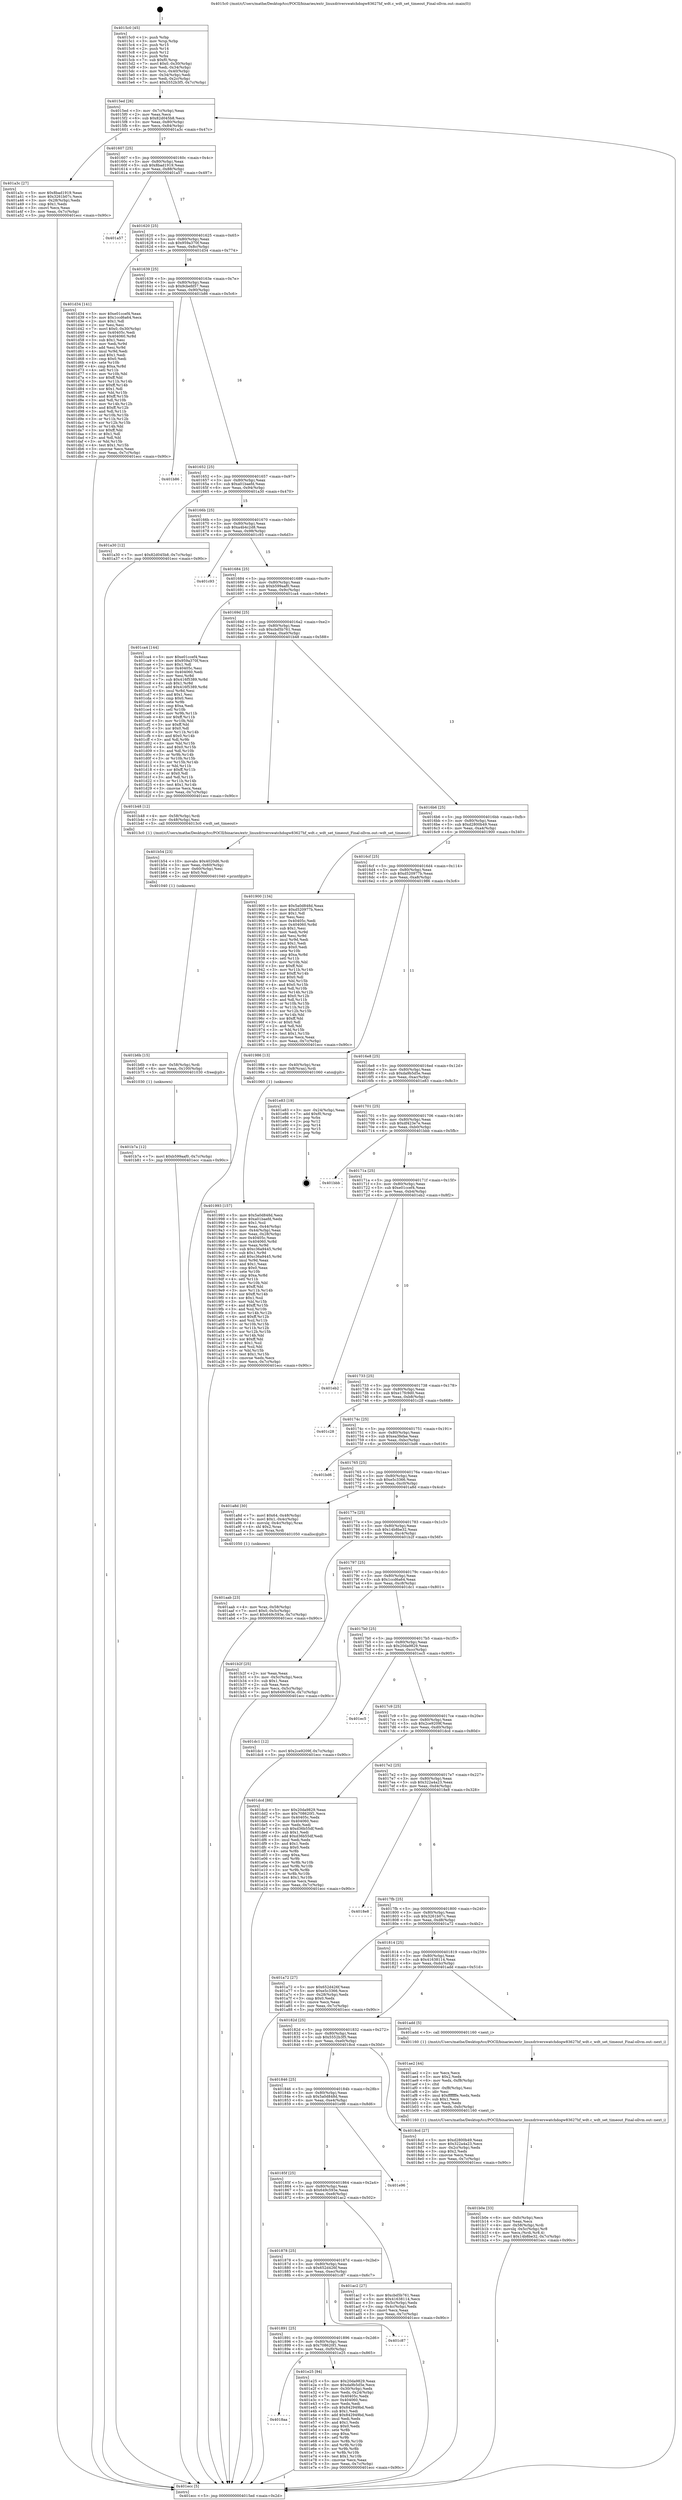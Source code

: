 digraph "0x4015c0" {
  label = "0x4015c0 (/mnt/c/Users/mathe/Desktop/tcc/POCII/binaries/extr_linuxdriverswatchdogw83627hf_wdt.c_wdt_set_timeout_Final-ollvm.out::main(0))"
  labelloc = "t"
  node[shape=record]

  Entry [label="",width=0.3,height=0.3,shape=circle,fillcolor=black,style=filled]
  "0x4015ed" [label="{
     0x4015ed [26]\l
     | [instrs]\l
     &nbsp;&nbsp;0x4015ed \<+3\>: mov -0x7c(%rbp),%eax\l
     &nbsp;&nbsp;0x4015f0 \<+2\>: mov %eax,%ecx\l
     &nbsp;&nbsp;0x4015f2 \<+6\>: sub $0x82d045b8,%ecx\l
     &nbsp;&nbsp;0x4015f8 \<+3\>: mov %eax,-0x80(%rbp)\l
     &nbsp;&nbsp;0x4015fb \<+6\>: mov %ecx,-0x84(%rbp)\l
     &nbsp;&nbsp;0x401601 \<+6\>: je 0000000000401a3c \<main+0x47c\>\l
  }"]
  "0x401a3c" [label="{
     0x401a3c [27]\l
     | [instrs]\l
     &nbsp;&nbsp;0x401a3c \<+5\>: mov $0x8bad1919,%eax\l
     &nbsp;&nbsp;0x401a41 \<+5\>: mov $0x3261b07c,%ecx\l
     &nbsp;&nbsp;0x401a46 \<+3\>: mov -0x28(%rbp),%edx\l
     &nbsp;&nbsp;0x401a49 \<+3\>: cmp $0x1,%edx\l
     &nbsp;&nbsp;0x401a4c \<+3\>: cmovl %ecx,%eax\l
     &nbsp;&nbsp;0x401a4f \<+3\>: mov %eax,-0x7c(%rbp)\l
     &nbsp;&nbsp;0x401a52 \<+5\>: jmp 0000000000401ecc \<main+0x90c\>\l
  }"]
  "0x401607" [label="{
     0x401607 [25]\l
     | [instrs]\l
     &nbsp;&nbsp;0x401607 \<+5\>: jmp 000000000040160c \<main+0x4c\>\l
     &nbsp;&nbsp;0x40160c \<+3\>: mov -0x80(%rbp),%eax\l
     &nbsp;&nbsp;0x40160f \<+5\>: sub $0x8bad1919,%eax\l
     &nbsp;&nbsp;0x401614 \<+6\>: mov %eax,-0x88(%rbp)\l
     &nbsp;&nbsp;0x40161a \<+6\>: je 0000000000401a57 \<main+0x497\>\l
  }"]
  Exit [label="",width=0.3,height=0.3,shape=circle,fillcolor=black,style=filled,peripheries=2]
  "0x401a57" [label="{
     0x401a57\l
  }", style=dashed]
  "0x401620" [label="{
     0x401620 [25]\l
     | [instrs]\l
     &nbsp;&nbsp;0x401620 \<+5\>: jmp 0000000000401625 \<main+0x65\>\l
     &nbsp;&nbsp;0x401625 \<+3\>: mov -0x80(%rbp),%eax\l
     &nbsp;&nbsp;0x401628 \<+5\>: sub $0x959a370f,%eax\l
     &nbsp;&nbsp;0x40162d \<+6\>: mov %eax,-0x8c(%rbp)\l
     &nbsp;&nbsp;0x401633 \<+6\>: je 0000000000401d34 \<main+0x774\>\l
  }"]
  "0x4018aa" [label="{
     0x4018aa\l
  }", style=dashed]
  "0x401d34" [label="{
     0x401d34 [141]\l
     | [instrs]\l
     &nbsp;&nbsp;0x401d34 \<+5\>: mov $0xe01ccef4,%eax\l
     &nbsp;&nbsp;0x401d39 \<+5\>: mov $0x1ccd6a64,%ecx\l
     &nbsp;&nbsp;0x401d3e \<+2\>: mov $0x1,%dl\l
     &nbsp;&nbsp;0x401d40 \<+2\>: xor %esi,%esi\l
     &nbsp;&nbsp;0x401d42 \<+7\>: movl $0x0,-0x30(%rbp)\l
     &nbsp;&nbsp;0x401d49 \<+7\>: mov 0x40405c,%edi\l
     &nbsp;&nbsp;0x401d50 \<+8\>: mov 0x404060,%r8d\l
     &nbsp;&nbsp;0x401d58 \<+3\>: sub $0x1,%esi\l
     &nbsp;&nbsp;0x401d5b \<+3\>: mov %edi,%r9d\l
     &nbsp;&nbsp;0x401d5e \<+3\>: add %esi,%r9d\l
     &nbsp;&nbsp;0x401d61 \<+4\>: imul %r9d,%edi\l
     &nbsp;&nbsp;0x401d65 \<+3\>: and $0x1,%edi\l
     &nbsp;&nbsp;0x401d68 \<+3\>: cmp $0x0,%edi\l
     &nbsp;&nbsp;0x401d6b \<+4\>: sete %r10b\l
     &nbsp;&nbsp;0x401d6f \<+4\>: cmp $0xa,%r8d\l
     &nbsp;&nbsp;0x401d73 \<+4\>: setl %r11b\l
     &nbsp;&nbsp;0x401d77 \<+3\>: mov %r10b,%bl\l
     &nbsp;&nbsp;0x401d7a \<+3\>: xor $0xff,%bl\l
     &nbsp;&nbsp;0x401d7d \<+3\>: mov %r11b,%r14b\l
     &nbsp;&nbsp;0x401d80 \<+4\>: xor $0xff,%r14b\l
     &nbsp;&nbsp;0x401d84 \<+3\>: xor $0x1,%dl\l
     &nbsp;&nbsp;0x401d87 \<+3\>: mov %bl,%r15b\l
     &nbsp;&nbsp;0x401d8a \<+4\>: and $0xff,%r15b\l
     &nbsp;&nbsp;0x401d8e \<+3\>: and %dl,%r10b\l
     &nbsp;&nbsp;0x401d91 \<+3\>: mov %r14b,%r12b\l
     &nbsp;&nbsp;0x401d94 \<+4\>: and $0xff,%r12b\l
     &nbsp;&nbsp;0x401d98 \<+3\>: and %dl,%r11b\l
     &nbsp;&nbsp;0x401d9b \<+3\>: or %r10b,%r15b\l
     &nbsp;&nbsp;0x401d9e \<+3\>: or %r11b,%r12b\l
     &nbsp;&nbsp;0x401da1 \<+3\>: xor %r12b,%r15b\l
     &nbsp;&nbsp;0x401da4 \<+3\>: or %r14b,%bl\l
     &nbsp;&nbsp;0x401da7 \<+3\>: xor $0xff,%bl\l
     &nbsp;&nbsp;0x401daa \<+3\>: or $0x1,%dl\l
     &nbsp;&nbsp;0x401dad \<+2\>: and %dl,%bl\l
     &nbsp;&nbsp;0x401daf \<+3\>: or %bl,%r15b\l
     &nbsp;&nbsp;0x401db2 \<+4\>: test $0x1,%r15b\l
     &nbsp;&nbsp;0x401db6 \<+3\>: cmovne %ecx,%eax\l
     &nbsp;&nbsp;0x401db9 \<+3\>: mov %eax,-0x7c(%rbp)\l
     &nbsp;&nbsp;0x401dbc \<+5\>: jmp 0000000000401ecc \<main+0x90c\>\l
  }"]
  "0x401639" [label="{
     0x401639 [25]\l
     | [instrs]\l
     &nbsp;&nbsp;0x401639 \<+5\>: jmp 000000000040163e \<main+0x7e\>\l
     &nbsp;&nbsp;0x40163e \<+3\>: mov -0x80(%rbp),%eax\l
     &nbsp;&nbsp;0x401641 \<+5\>: sub $0x9cbefd57,%eax\l
     &nbsp;&nbsp;0x401646 \<+6\>: mov %eax,-0x90(%rbp)\l
     &nbsp;&nbsp;0x40164c \<+6\>: je 0000000000401b86 \<main+0x5c6\>\l
  }"]
  "0x401e25" [label="{
     0x401e25 [94]\l
     | [instrs]\l
     &nbsp;&nbsp;0x401e25 \<+5\>: mov $0x20da9829,%eax\l
     &nbsp;&nbsp;0x401e2a \<+5\>: mov $0xda9b5d5e,%ecx\l
     &nbsp;&nbsp;0x401e2f \<+3\>: mov -0x30(%rbp),%edx\l
     &nbsp;&nbsp;0x401e32 \<+3\>: mov %edx,-0x24(%rbp)\l
     &nbsp;&nbsp;0x401e35 \<+7\>: mov 0x40405c,%edx\l
     &nbsp;&nbsp;0x401e3c \<+7\>: mov 0x404060,%esi\l
     &nbsp;&nbsp;0x401e43 \<+2\>: mov %edx,%edi\l
     &nbsp;&nbsp;0x401e45 \<+6\>: sub $0x842949bd,%edi\l
     &nbsp;&nbsp;0x401e4b \<+3\>: sub $0x1,%edi\l
     &nbsp;&nbsp;0x401e4e \<+6\>: add $0x842949bd,%edi\l
     &nbsp;&nbsp;0x401e54 \<+3\>: imul %edi,%edx\l
     &nbsp;&nbsp;0x401e57 \<+3\>: and $0x1,%edx\l
     &nbsp;&nbsp;0x401e5a \<+3\>: cmp $0x0,%edx\l
     &nbsp;&nbsp;0x401e5d \<+4\>: sete %r8b\l
     &nbsp;&nbsp;0x401e61 \<+3\>: cmp $0xa,%esi\l
     &nbsp;&nbsp;0x401e64 \<+4\>: setl %r9b\l
     &nbsp;&nbsp;0x401e68 \<+3\>: mov %r8b,%r10b\l
     &nbsp;&nbsp;0x401e6b \<+3\>: and %r9b,%r10b\l
     &nbsp;&nbsp;0x401e6e \<+3\>: xor %r9b,%r8b\l
     &nbsp;&nbsp;0x401e71 \<+3\>: or %r8b,%r10b\l
     &nbsp;&nbsp;0x401e74 \<+4\>: test $0x1,%r10b\l
     &nbsp;&nbsp;0x401e78 \<+3\>: cmovne %ecx,%eax\l
     &nbsp;&nbsp;0x401e7b \<+3\>: mov %eax,-0x7c(%rbp)\l
     &nbsp;&nbsp;0x401e7e \<+5\>: jmp 0000000000401ecc \<main+0x90c\>\l
  }"]
  "0x401b86" [label="{
     0x401b86\l
  }", style=dashed]
  "0x401652" [label="{
     0x401652 [25]\l
     | [instrs]\l
     &nbsp;&nbsp;0x401652 \<+5\>: jmp 0000000000401657 \<main+0x97\>\l
     &nbsp;&nbsp;0x401657 \<+3\>: mov -0x80(%rbp),%eax\l
     &nbsp;&nbsp;0x40165a \<+5\>: sub $0xa01baefd,%eax\l
     &nbsp;&nbsp;0x40165f \<+6\>: mov %eax,-0x94(%rbp)\l
     &nbsp;&nbsp;0x401665 \<+6\>: je 0000000000401a30 \<main+0x470\>\l
  }"]
  "0x401891" [label="{
     0x401891 [25]\l
     | [instrs]\l
     &nbsp;&nbsp;0x401891 \<+5\>: jmp 0000000000401896 \<main+0x2d6\>\l
     &nbsp;&nbsp;0x401896 \<+3\>: mov -0x80(%rbp),%eax\l
     &nbsp;&nbsp;0x401899 \<+5\>: sub $0x708620f1,%eax\l
     &nbsp;&nbsp;0x40189e \<+6\>: mov %eax,-0xf0(%rbp)\l
     &nbsp;&nbsp;0x4018a4 \<+6\>: je 0000000000401e25 \<main+0x865\>\l
  }"]
  "0x401a30" [label="{
     0x401a30 [12]\l
     | [instrs]\l
     &nbsp;&nbsp;0x401a30 \<+7\>: movl $0x82d045b8,-0x7c(%rbp)\l
     &nbsp;&nbsp;0x401a37 \<+5\>: jmp 0000000000401ecc \<main+0x90c\>\l
  }"]
  "0x40166b" [label="{
     0x40166b [25]\l
     | [instrs]\l
     &nbsp;&nbsp;0x40166b \<+5\>: jmp 0000000000401670 \<main+0xb0\>\l
     &nbsp;&nbsp;0x401670 \<+3\>: mov -0x80(%rbp),%eax\l
     &nbsp;&nbsp;0x401673 \<+5\>: sub $0xa4b4c2d8,%eax\l
     &nbsp;&nbsp;0x401678 \<+6\>: mov %eax,-0x98(%rbp)\l
     &nbsp;&nbsp;0x40167e \<+6\>: je 0000000000401c93 \<main+0x6d3\>\l
  }"]
  "0x401c87" [label="{
     0x401c87\l
  }", style=dashed]
  "0x401c93" [label="{
     0x401c93\l
  }", style=dashed]
  "0x401684" [label="{
     0x401684 [25]\l
     | [instrs]\l
     &nbsp;&nbsp;0x401684 \<+5\>: jmp 0000000000401689 \<main+0xc9\>\l
     &nbsp;&nbsp;0x401689 \<+3\>: mov -0x80(%rbp),%eax\l
     &nbsp;&nbsp;0x40168c \<+5\>: sub $0xb599aaf0,%eax\l
     &nbsp;&nbsp;0x401691 \<+6\>: mov %eax,-0x9c(%rbp)\l
     &nbsp;&nbsp;0x401697 \<+6\>: je 0000000000401ca4 \<main+0x6e4\>\l
  }"]
  "0x401b7a" [label="{
     0x401b7a [12]\l
     | [instrs]\l
     &nbsp;&nbsp;0x401b7a \<+7\>: movl $0xb599aaf0,-0x7c(%rbp)\l
     &nbsp;&nbsp;0x401b81 \<+5\>: jmp 0000000000401ecc \<main+0x90c\>\l
  }"]
  "0x401ca4" [label="{
     0x401ca4 [144]\l
     | [instrs]\l
     &nbsp;&nbsp;0x401ca4 \<+5\>: mov $0xe01ccef4,%eax\l
     &nbsp;&nbsp;0x401ca9 \<+5\>: mov $0x959a370f,%ecx\l
     &nbsp;&nbsp;0x401cae \<+2\>: mov $0x1,%dl\l
     &nbsp;&nbsp;0x401cb0 \<+7\>: mov 0x40405c,%esi\l
     &nbsp;&nbsp;0x401cb7 \<+7\>: mov 0x404060,%edi\l
     &nbsp;&nbsp;0x401cbe \<+3\>: mov %esi,%r8d\l
     &nbsp;&nbsp;0x401cc1 \<+7\>: sub $0x416f5389,%r8d\l
     &nbsp;&nbsp;0x401cc8 \<+4\>: sub $0x1,%r8d\l
     &nbsp;&nbsp;0x401ccc \<+7\>: add $0x416f5389,%r8d\l
     &nbsp;&nbsp;0x401cd3 \<+4\>: imul %r8d,%esi\l
     &nbsp;&nbsp;0x401cd7 \<+3\>: and $0x1,%esi\l
     &nbsp;&nbsp;0x401cda \<+3\>: cmp $0x0,%esi\l
     &nbsp;&nbsp;0x401cdd \<+4\>: sete %r9b\l
     &nbsp;&nbsp;0x401ce1 \<+3\>: cmp $0xa,%edi\l
     &nbsp;&nbsp;0x401ce4 \<+4\>: setl %r10b\l
     &nbsp;&nbsp;0x401ce8 \<+3\>: mov %r9b,%r11b\l
     &nbsp;&nbsp;0x401ceb \<+4\>: xor $0xff,%r11b\l
     &nbsp;&nbsp;0x401cef \<+3\>: mov %r10b,%bl\l
     &nbsp;&nbsp;0x401cf2 \<+3\>: xor $0xff,%bl\l
     &nbsp;&nbsp;0x401cf5 \<+3\>: xor $0x0,%dl\l
     &nbsp;&nbsp;0x401cf8 \<+3\>: mov %r11b,%r14b\l
     &nbsp;&nbsp;0x401cfb \<+4\>: and $0x0,%r14b\l
     &nbsp;&nbsp;0x401cff \<+3\>: and %dl,%r9b\l
     &nbsp;&nbsp;0x401d02 \<+3\>: mov %bl,%r15b\l
     &nbsp;&nbsp;0x401d05 \<+4\>: and $0x0,%r15b\l
     &nbsp;&nbsp;0x401d09 \<+3\>: and %dl,%r10b\l
     &nbsp;&nbsp;0x401d0c \<+3\>: or %r9b,%r14b\l
     &nbsp;&nbsp;0x401d0f \<+3\>: or %r10b,%r15b\l
     &nbsp;&nbsp;0x401d12 \<+3\>: xor %r15b,%r14b\l
     &nbsp;&nbsp;0x401d15 \<+3\>: or %bl,%r11b\l
     &nbsp;&nbsp;0x401d18 \<+4\>: xor $0xff,%r11b\l
     &nbsp;&nbsp;0x401d1c \<+3\>: or $0x0,%dl\l
     &nbsp;&nbsp;0x401d1f \<+3\>: and %dl,%r11b\l
     &nbsp;&nbsp;0x401d22 \<+3\>: or %r11b,%r14b\l
     &nbsp;&nbsp;0x401d25 \<+4\>: test $0x1,%r14b\l
     &nbsp;&nbsp;0x401d29 \<+3\>: cmovne %ecx,%eax\l
     &nbsp;&nbsp;0x401d2c \<+3\>: mov %eax,-0x7c(%rbp)\l
     &nbsp;&nbsp;0x401d2f \<+5\>: jmp 0000000000401ecc \<main+0x90c\>\l
  }"]
  "0x40169d" [label="{
     0x40169d [25]\l
     | [instrs]\l
     &nbsp;&nbsp;0x40169d \<+5\>: jmp 00000000004016a2 \<main+0xe2\>\l
     &nbsp;&nbsp;0x4016a2 \<+3\>: mov -0x80(%rbp),%eax\l
     &nbsp;&nbsp;0x4016a5 \<+5\>: sub $0xcbd5b761,%eax\l
     &nbsp;&nbsp;0x4016aa \<+6\>: mov %eax,-0xa0(%rbp)\l
     &nbsp;&nbsp;0x4016b0 \<+6\>: je 0000000000401b48 \<main+0x588\>\l
  }"]
  "0x401b6b" [label="{
     0x401b6b [15]\l
     | [instrs]\l
     &nbsp;&nbsp;0x401b6b \<+4\>: mov -0x58(%rbp),%rdi\l
     &nbsp;&nbsp;0x401b6f \<+6\>: mov %eax,-0x100(%rbp)\l
     &nbsp;&nbsp;0x401b75 \<+5\>: call 0000000000401030 \<free@plt\>\l
     | [calls]\l
     &nbsp;&nbsp;0x401030 \{1\} (unknown)\l
  }"]
  "0x401b48" [label="{
     0x401b48 [12]\l
     | [instrs]\l
     &nbsp;&nbsp;0x401b48 \<+4\>: mov -0x58(%rbp),%rdi\l
     &nbsp;&nbsp;0x401b4c \<+3\>: mov -0x48(%rbp),%esi\l
     &nbsp;&nbsp;0x401b4f \<+5\>: call 00000000004013c0 \<wdt_set_timeout\>\l
     | [calls]\l
     &nbsp;&nbsp;0x4013c0 \{1\} (/mnt/c/Users/mathe/Desktop/tcc/POCII/binaries/extr_linuxdriverswatchdogw83627hf_wdt.c_wdt_set_timeout_Final-ollvm.out::wdt_set_timeout)\l
  }"]
  "0x4016b6" [label="{
     0x4016b6 [25]\l
     | [instrs]\l
     &nbsp;&nbsp;0x4016b6 \<+5\>: jmp 00000000004016bb \<main+0xfb\>\l
     &nbsp;&nbsp;0x4016bb \<+3\>: mov -0x80(%rbp),%eax\l
     &nbsp;&nbsp;0x4016be \<+5\>: sub $0xd2800b49,%eax\l
     &nbsp;&nbsp;0x4016c3 \<+6\>: mov %eax,-0xa4(%rbp)\l
     &nbsp;&nbsp;0x4016c9 \<+6\>: je 0000000000401900 \<main+0x340\>\l
  }"]
  "0x401b54" [label="{
     0x401b54 [23]\l
     | [instrs]\l
     &nbsp;&nbsp;0x401b54 \<+10\>: movabs $0x4020d6,%rdi\l
     &nbsp;&nbsp;0x401b5e \<+3\>: mov %eax,-0x60(%rbp)\l
     &nbsp;&nbsp;0x401b61 \<+3\>: mov -0x60(%rbp),%esi\l
     &nbsp;&nbsp;0x401b64 \<+2\>: mov $0x0,%al\l
     &nbsp;&nbsp;0x401b66 \<+5\>: call 0000000000401040 \<printf@plt\>\l
     | [calls]\l
     &nbsp;&nbsp;0x401040 \{1\} (unknown)\l
  }"]
  "0x401900" [label="{
     0x401900 [134]\l
     | [instrs]\l
     &nbsp;&nbsp;0x401900 \<+5\>: mov $0x5a0d848d,%eax\l
     &nbsp;&nbsp;0x401905 \<+5\>: mov $0xd520977b,%ecx\l
     &nbsp;&nbsp;0x40190a \<+2\>: mov $0x1,%dl\l
     &nbsp;&nbsp;0x40190c \<+2\>: xor %esi,%esi\l
     &nbsp;&nbsp;0x40190e \<+7\>: mov 0x40405c,%edi\l
     &nbsp;&nbsp;0x401915 \<+8\>: mov 0x404060,%r8d\l
     &nbsp;&nbsp;0x40191d \<+3\>: sub $0x1,%esi\l
     &nbsp;&nbsp;0x401920 \<+3\>: mov %edi,%r9d\l
     &nbsp;&nbsp;0x401923 \<+3\>: add %esi,%r9d\l
     &nbsp;&nbsp;0x401926 \<+4\>: imul %r9d,%edi\l
     &nbsp;&nbsp;0x40192a \<+3\>: and $0x1,%edi\l
     &nbsp;&nbsp;0x40192d \<+3\>: cmp $0x0,%edi\l
     &nbsp;&nbsp;0x401930 \<+4\>: sete %r10b\l
     &nbsp;&nbsp;0x401934 \<+4\>: cmp $0xa,%r8d\l
     &nbsp;&nbsp;0x401938 \<+4\>: setl %r11b\l
     &nbsp;&nbsp;0x40193c \<+3\>: mov %r10b,%bl\l
     &nbsp;&nbsp;0x40193f \<+3\>: xor $0xff,%bl\l
     &nbsp;&nbsp;0x401942 \<+3\>: mov %r11b,%r14b\l
     &nbsp;&nbsp;0x401945 \<+4\>: xor $0xff,%r14b\l
     &nbsp;&nbsp;0x401949 \<+3\>: xor $0x0,%dl\l
     &nbsp;&nbsp;0x40194c \<+3\>: mov %bl,%r15b\l
     &nbsp;&nbsp;0x40194f \<+4\>: and $0x0,%r15b\l
     &nbsp;&nbsp;0x401953 \<+3\>: and %dl,%r10b\l
     &nbsp;&nbsp;0x401956 \<+3\>: mov %r14b,%r12b\l
     &nbsp;&nbsp;0x401959 \<+4\>: and $0x0,%r12b\l
     &nbsp;&nbsp;0x40195d \<+3\>: and %dl,%r11b\l
     &nbsp;&nbsp;0x401960 \<+3\>: or %r10b,%r15b\l
     &nbsp;&nbsp;0x401963 \<+3\>: or %r11b,%r12b\l
     &nbsp;&nbsp;0x401966 \<+3\>: xor %r12b,%r15b\l
     &nbsp;&nbsp;0x401969 \<+3\>: or %r14b,%bl\l
     &nbsp;&nbsp;0x40196c \<+3\>: xor $0xff,%bl\l
     &nbsp;&nbsp;0x40196f \<+3\>: or $0x0,%dl\l
     &nbsp;&nbsp;0x401972 \<+2\>: and %dl,%bl\l
     &nbsp;&nbsp;0x401974 \<+3\>: or %bl,%r15b\l
     &nbsp;&nbsp;0x401977 \<+4\>: test $0x1,%r15b\l
     &nbsp;&nbsp;0x40197b \<+3\>: cmovne %ecx,%eax\l
     &nbsp;&nbsp;0x40197e \<+3\>: mov %eax,-0x7c(%rbp)\l
     &nbsp;&nbsp;0x401981 \<+5\>: jmp 0000000000401ecc \<main+0x90c\>\l
  }"]
  "0x4016cf" [label="{
     0x4016cf [25]\l
     | [instrs]\l
     &nbsp;&nbsp;0x4016cf \<+5\>: jmp 00000000004016d4 \<main+0x114\>\l
     &nbsp;&nbsp;0x4016d4 \<+3\>: mov -0x80(%rbp),%eax\l
     &nbsp;&nbsp;0x4016d7 \<+5\>: sub $0xd520977b,%eax\l
     &nbsp;&nbsp;0x4016dc \<+6\>: mov %eax,-0xa8(%rbp)\l
     &nbsp;&nbsp;0x4016e2 \<+6\>: je 0000000000401986 \<main+0x3c6\>\l
  }"]
  "0x401b0e" [label="{
     0x401b0e [33]\l
     | [instrs]\l
     &nbsp;&nbsp;0x401b0e \<+6\>: mov -0xfc(%rbp),%ecx\l
     &nbsp;&nbsp;0x401b14 \<+3\>: imul %eax,%ecx\l
     &nbsp;&nbsp;0x401b17 \<+4\>: mov -0x58(%rbp),%rdi\l
     &nbsp;&nbsp;0x401b1b \<+4\>: movslq -0x5c(%rbp),%r8\l
     &nbsp;&nbsp;0x401b1f \<+4\>: mov %ecx,(%rdi,%r8,4)\l
     &nbsp;&nbsp;0x401b23 \<+7\>: movl $0x14b8be32,-0x7c(%rbp)\l
     &nbsp;&nbsp;0x401b2a \<+5\>: jmp 0000000000401ecc \<main+0x90c\>\l
  }"]
  "0x401986" [label="{
     0x401986 [13]\l
     | [instrs]\l
     &nbsp;&nbsp;0x401986 \<+4\>: mov -0x40(%rbp),%rax\l
     &nbsp;&nbsp;0x40198a \<+4\>: mov 0x8(%rax),%rdi\l
     &nbsp;&nbsp;0x40198e \<+5\>: call 0000000000401060 \<atoi@plt\>\l
     | [calls]\l
     &nbsp;&nbsp;0x401060 \{1\} (unknown)\l
  }"]
  "0x4016e8" [label="{
     0x4016e8 [25]\l
     | [instrs]\l
     &nbsp;&nbsp;0x4016e8 \<+5\>: jmp 00000000004016ed \<main+0x12d\>\l
     &nbsp;&nbsp;0x4016ed \<+3\>: mov -0x80(%rbp),%eax\l
     &nbsp;&nbsp;0x4016f0 \<+5\>: sub $0xda9b5d5e,%eax\l
     &nbsp;&nbsp;0x4016f5 \<+6\>: mov %eax,-0xac(%rbp)\l
     &nbsp;&nbsp;0x4016fb \<+6\>: je 0000000000401e83 \<main+0x8c3\>\l
  }"]
  "0x401ae2" [label="{
     0x401ae2 [44]\l
     | [instrs]\l
     &nbsp;&nbsp;0x401ae2 \<+2\>: xor %ecx,%ecx\l
     &nbsp;&nbsp;0x401ae4 \<+5\>: mov $0x2,%edx\l
     &nbsp;&nbsp;0x401ae9 \<+6\>: mov %edx,-0xf8(%rbp)\l
     &nbsp;&nbsp;0x401aef \<+1\>: cltd\l
     &nbsp;&nbsp;0x401af0 \<+6\>: mov -0xf8(%rbp),%esi\l
     &nbsp;&nbsp;0x401af6 \<+2\>: idiv %esi\l
     &nbsp;&nbsp;0x401af8 \<+6\>: imul $0xfffffffe,%edx,%edx\l
     &nbsp;&nbsp;0x401afe \<+3\>: sub $0x1,%ecx\l
     &nbsp;&nbsp;0x401b01 \<+2\>: sub %ecx,%edx\l
     &nbsp;&nbsp;0x401b03 \<+6\>: mov %edx,-0xfc(%rbp)\l
     &nbsp;&nbsp;0x401b09 \<+5\>: call 0000000000401160 \<next_i\>\l
     | [calls]\l
     &nbsp;&nbsp;0x401160 \{1\} (/mnt/c/Users/mathe/Desktop/tcc/POCII/binaries/extr_linuxdriverswatchdogw83627hf_wdt.c_wdt_set_timeout_Final-ollvm.out::next_i)\l
  }"]
  "0x401e83" [label="{
     0x401e83 [19]\l
     | [instrs]\l
     &nbsp;&nbsp;0x401e83 \<+3\>: mov -0x24(%rbp),%eax\l
     &nbsp;&nbsp;0x401e86 \<+7\>: add $0xf0,%rsp\l
     &nbsp;&nbsp;0x401e8d \<+1\>: pop %rbx\l
     &nbsp;&nbsp;0x401e8e \<+2\>: pop %r12\l
     &nbsp;&nbsp;0x401e90 \<+2\>: pop %r14\l
     &nbsp;&nbsp;0x401e92 \<+2\>: pop %r15\l
     &nbsp;&nbsp;0x401e94 \<+1\>: pop %rbp\l
     &nbsp;&nbsp;0x401e95 \<+1\>: ret\l
  }"]
  "0x401701" [label="{
     0x401701 [25]\l
     | [instrs]\l
     &nbsp;&nbsp;0x401701 \<+5\>: jmp 0000000000401706 \<main+0x146\>\l
     &nbsp;&nbsp;0x401706 \<+3\>: mov -0x80(%rbp),%eax\l
     &nbsp;&nbsp;0x401709 \<+5\>: sub $0xdf423e7e,%eax\l
     &nbsp;&nbsp;0x40170e \<+6\>: mov %eax,-0xb0(%rbp)\l
     &nbsp;&nbsp;0x401714 \<+6\>: je 0000000000401bbb \<main+0x5fb\>\l
  }"]
  "0x401878" [label="{
     0x401878 [25]\l
     | [instrs]\l
     &nbsp;&nbsp;0x401878 \<+5\>: jmp 000000000040187d \<main+0x2bd\>\l
     &nbsp;&nbsp;0x40187d \<+3\>: mov -0x80(%rbp),%eax\l
     &nbsp;&nbsp;0x401880 \<+5\>: sub $0x652d426f,%eax\l
     &nbsp;&nbsp;0x401885 \<+6\>: mov %eax,-0xec(%rbp)\l
     &nbsp;&nbsp;0x40188b \<+6\>: je 0000000000401c87 \<main+0x6c7\>\l
  }"]
  "0x401bbb" [label="{
     0x401bbb\l
  }", style=dashed]
  "0x40171a" [label="{
     0x40171a [25]\l
     | [instrs]\l
     &nbsp;&nbsp;0x40171a \<+5\>: jmp 000000000040171f \<main+0x15f\>\l
     &nbsp;&nbsp;0x40171f \<+3\>: mov -0x80(%rbp),%eax\l
     &nbsp;&nbsp;0x401722 \<+5\>: sub $0xe01ccef4,%eax\l
     &nbsp;&nbsp;0x401727 \<+6\>: mov %eax,-0xb4(%rbp)\l
     &nbsp;&nbsp;0x40172d \<+6\>: je 0000000000401eb2 \<main+0x8f2\>\l
  }"]
  "0x401ac2" [label="{
     0x401ac2 [27]\l
     | [instrs]\l
     &nbsp;&nbsp;0x401ac2 \<+5\>: mov $0xcbd5b761,%eax\l
     &nbsp;&nbsp;0x401ac7 \<+5\>: mov $0x41638114,%ecx\l
     &nbsp;&nbsp;0x401acc \<+3\>: mov -0x5c(%rbp),%edx\l
     &nbsp;&nbsp;0x401acf \<+3\>: cmp -0x4c(%rbp),%edx\l
     &nbsp;&nbsp;0x401ad2 \<+3\>: cmovl %ecx,%eax\l
     &nbsp;&nbsp;0x401ad5 \<+3\>: mov %eax,-0x7c(%rbp)\l
     &nbsp;&nbsp;0x401ad8 \<+5\>: jmp 0000000000401ecc \<main+0x90c\>\l
  }"]
  "0x401eb2" [label="{
     0x401eb2\l
  }", style=dashed]
  "0x401733" [label="{
     0x401733 [25]\l
     | [instrs]\l
     &nbsp;&nbsp;0x401733 \<+5\>: jmp 0000000000401738 \<main+0x178\>\l
     &nbsp;&nbsp;0x401738 \<+3\>: mov -0x80(%rbp),%eax\l
     &nbsp;&nbsp;0x40173b \<+5\>: sub $0xe17fc9d0,%eax\l
     &nbsp;&nbsp;0x401740 \<+6\>: mov %eax,-0xb8(%rbp)\l
     &nbsp;&nbsp;0x401746 \<+6\>: je 0000000000401c28 \<main+0x668\>\l
  }"]
  "0x40185f" [label="{
     0x40185f [25]\l
     | [instrs]\l
     &nbsp;&nbsp;0x40185f \<+5\>: jmp 0000000000401864 \<main+0x2a4\>\l
     &nbsp;&nbsp;0x401864 \<+3\>: mov -0x80(%rbp),%eax\l
     &nbsp;&nbsp;0x401867 \<+5\>: sub $0x649c593e,%eax\l
     &nbsp;&nbsp;0x40186c \<+6\>: mov %eax,-0xe8(%rbp)\l
     &nbsp;&nbsp;0x401872 \<+6\>: je 0000000000401ac2 \<main+0x502\>\l
  }"]
  "0x401c28" [label="{
     0x401c28\l
  }", style=dashed]
  "0x40174c" [label="{
     0x40174c [25]\l
     | [instrs]\l
     &nbsp;&nbsp;0x40174c \<+5\>: jmp 0000000000401751 \<main+0x191\>\l
     &nbsp;&nbsp;0x401751 \<+3\>: mov -0x80(%rbp),%eax\l
     &nbsp;&nbsp;0x401754 \<+5\>: sub $0xea3fefae,%eax\l
     &nbsp;&nbsp;0x401759 \<+6\>: mov %eax,-0xbc(%rbp)\l
     &nbsp;&nbsp;0x40175f \<+6\>: je 0000000000401bd6 \<main+0x616\>\l
  }"]
  "0x401e96" [label="{
     0x401e96\l
  }", style=dashed]
  "0x401bd6" [label="{
     0x401bd6\l
  }", style=dashed]
  "0x401765" [label="{
     0x401765 [25]\l
     | [instrs]\l
     &nbsp;&nbsp;0x401765 \<+5\>: jmp 000000000040176a \<main+0x1aa\>\l
     &nbsp;&nbsp;0x40176a \<+3\>: mov -0x80(%rbp),%eax\l
     &nbsp;&nbsp;0x40176d \<+5\>: sub $0xe5c3366,%eax\l
     &nbsp;&nbsp;0x401772 \<+6\>: mov %eax,-0xc0(%rbp)\l
     &nbsp;&nbsp;0x401778 \<+6\>: je 0000000000401a8d \<main+0x4cd\>\l
  }"]
  "0x401aab" [label="{
     0x401aab [23]\l
     | [instrs]\l
     &nbsp;&nbsp;0x401aab \<+4\>: mov %rax,-0x58(%rbp)\l
     &nbsp;&nbsp;0x401aaf \<+7\>: movl $0x0,-0x5c(%rbp)\l
     &nbsp;&nbsp;0x401ab6 \<+7\>: movl $0x649c593e,-0x7c(%rbp)\l
     &nbsp;&nbsp;0x401abd \<+5\>: jmp 0000000000401ecc \<main+0x90c\>\l
  }"]
  "0x401a8d" [label="{
     0x401a8d [30]\l
     | [instrs]\l
     &nbsp;&nbsp;0x401a8d \<+7\>: movl $0x64,-0x48(%rbp)\l
     &nbsp;&nbsp;0x401a94 \<+7\>: movl $0x1,-0x4c(%rbp)\l
     &nbsp;&nbsp;0x401a9b \<+4\>: movslq -0x4c(%rbp),%rax\l
     &nbsp;&nbsp;0x401a9f \<+4\>: shl $0x2,%rax\l
     &nbsp;&nbsp;0x401aa3 \<+3\>: mov %rax,%rdi\l
     &nbsp;&nbsp;0x401aa6 \<+5\>: call 0000000000401050 \<malloc@plt\>\l
     | [calls]\l
     &nbsp;&nbsp;0x401050 \{1\} (unknown)\l
  }"]
  "0x40177e" [label="{
     0x40177e [25]\l
     | [instrs]\l
     &nbsp;&nbsp;0x40177e \<+5\>: jmp 0000000000401783 \<main+0x1c3\>\l
     &nbsp;&nbsp;0x401783 \<+3\>: mov -0x80(%rbp),%eax\l
     &nbsp;&nbsp;0x401786 \<+5\>: sub $0x14b8be32,%eax\l
     &nbsp;&nbsp;0x40178b \<+6\>: mov %eax,-0xc4(%rbp)\l
     &nbsp;&nbsp;0x401791 \<+6\>: je 0000000000401b2f \<main+0x56f\>\l
  }"]
  "0x401993" [label="{
     0x401993 [157]\l
     | [instrs]\l
     &nbsp;&nbsp;0x401993 \<+5\>: mov $0x5a0d848d,%ecx\l
     &nbsp;&nbsp;0x401998 \<+5\>: mov $0xa01baefd,%edx\l
     &nbsp;&nbsp;0x40199d \<+3\>: mov $0x1,%sil\l
     &nbsp;&nbsp;0x4019a0 \<+3\>: mov %eax,-0x44(%rbp)\l
     &nbsp;&nbsp;0x4019a3 \<+3\>: mov -0x44(%rbp),%eax\l
     &nbsp;&nbsp;0x4019a6 \<+3\>: mov %eax,-0x28(%rbp)\l
     &nbsp;&nbsp;0x4019a9 \<+7\>: mov 0x40405c,%eax\l
     &nbsp;&nbsp;0x4019b0 \<+8\>: mov 0x404060,%r8d\l
     &nbsp;&nbsp;0x4019b8 \<+3\>: mov %eax,%r9d\l
     &nbsp;&nbsp;0x4019bb \<+7\>: sub $0xc36a9445,%r9d\l
     &nbsp;&nbsp;0x4019c2 \<+4\>: sub $0x1,%r9d\l
     &nbsp;&nbsp;0x4019c6 \<+7\>: add $0xc36a9445,%r9d\l
     &nbsp;&nbsp;0x4019cd \<+4\>: imul %r9d,%eax\l
     &nbsp;&nbsp;0x4019d1 \<+3\>: and $0x1,%eax\l
     &nbsp;&nbsp;0x4019d4 \<+3\>: cmp $0x0,%eax\l
     &nbsp;&nbsp;0x4019d7 \<+4\>: sete %r10b\l
     &nbsp;&nbsp;0x4019db \<+4\>: cmp $0xa,%r8d\l
     &nbsp;&nbsp;0x4019df \<+4\>: setl %r11b\l
     &nbsp;&nbsp;0x4019e3 \<+3\>: mov %r10b,%bl\l
     &nbsp;&nbsp;0x4019e6 \<+3\>: xor $0xff,%bl\l
     &nbsp;&nbsp;0x4019e9 \<+3\>: mov %r11b,%r14b\l
     &nbsp;&nbsp;0x4019ec \<+4\>: xor $0xff,%r14b\l
     &nbsp;&nbsp;0x4019f0 \<+4\>: xor $0x1,%sil\l
     &nbsp;&nbsp;0x4019f4 \<+3\>: mov %bl,%r15b\l
     &nbsp;&nbsp;0x4019f7 \<+4\>: and $0xff,%r15b\l
     &nbsp;&nbsp;0x4019fb \<+3\>: and %sil,%r10b\l
     &nbsp;&nbsp;0x4019fe \<+3\>: mov %r14b,%r12b\l
     &nbsp;&nbsp;0x401a01 \<+4\>: and $0xff,%r12b\l
     &nbsp;&nbsp;0x401a05 \<+3\>: and %sil,%r11b\l
     &nbsp;&nbsp;0x401a08 \<+3\>: or %r10b,%r15b\l
     &nbsp;&nbsp;0x401a0b \<+3\>: or %r11b,%r12b\l
     &nbsp;&nbsp;0x401a0e \<+3\>: xor %r12b,%r15b\l
     &nbsp;&nbsp;0x401a11 \<+3\>: or %r14b,%bl\l
     &nbsp;&nbsp;0x401a14 \<+3\>: xor $0xff,%bl\l
     &nbsp;&nbsp;0x401a17 \<+4\>: or $0x1,%sil\l
     &nbsp;&nbsp;0x401a1b \<+3\>: and %sil,%bl\l
     &nbsp;&nbsp;0x401a1e \<+3\>: or %bl,%r15b\l
     &nbsp;&nbsp;0x401a21 \<+4\>: test $0x1,%r15b\l
     &nbsp;&nbsp;0x401a25 \<+3\>: cmovne %edx,%ecx\l
     &nbsp;&nbsp;0x401a28 \<+3\>: mov %ecx,-0x7c(%rbp)\l
     &nbsp;&nbsp;0x401a2b \<+5\>: jmp 0000000000401ecc \<main+0x90c\>\l
  }"]
  "0x401b2f" [label="{
     0x401b2f [25]\l
     | [instrs]\l
     &nbsp;&nbsp;0x401b2f \<+2\>: xor %eax,%eax\l
     &nbsp;&nbsp;0x401b31 \<+3\>: mov -0x5c(%rbp),%ecx\l
     &nbsp;&nbsp;0x401b34 \<+3\>: sub $0x1,%eax\l
     &nbsp;&nbsp;0x401b37 \<+2\>: sub %eax,%ecx\l
     &nbsp;&nbsp;0x401b39 \<+3\>: mov %ecx,-0x5c(%rbp)\l
     &nbsp;&nbsp;0x401b3c \<+7\>: movl $0x649c593e,-0x7c(%rbp)\l
     &nbsp;&nbsp;0x401b43 \<+5\>: jmp 0000000000401ecc \<main+0x90c\>\l
  }"]
  "0x401797" [label="{
     0x401797 [25]\l
     | [instrs]\l
     &nbsp;&nbsp;0x401797 \<+5\>: jmp 000000000040179c \<main+0x1dc\>\l
     &nbsp;&nbsp;0x40179c \<+3\>: mov -0x80(%rbp),%eax\l
     &nbsp;&nbsp;0x40179f \<+5\>: sub $0x1ccd6a64,%eax\l
     &nbsp;&nbsp;0x4017a4 \<+6\>: mov %eax,-0xc8(%rbp)\l
     &nbsp;&nbsp;0x4017aa \<+6\>: je 0000000000401dc1 \<main+0x801\>\l
  }"]
  "0x4015c0" [label="{
     0x4015c0 [45]\l
     | [instrs]\l
     &nbsp;&nbsp;0x4015c0 \<+1\>: push %rbp\l
     &nbsp;&nbsp;0x4015c1 \<+3\>: mov %rsp,%rbp\l
     &nbsp;&nbsp;0x4015c4 \<+2\>: push %r15\l
     &nbsp;&nbsp;0x4015c6 \<+2\>: push %r14\l
     &nbsp;&nbsp;0x4015c8 \<+2\>: push %r12\l
     &nbsp;&nbsp;0x4015ca \<+1\>: push %rbx\l
     &nbsp;&nbsp;0x4015cb \<+7\>: sub $0xf0,%rsp\l
     &nbsp;&nbsp;0x4015d2 \<+7\>: movl $0x0,-0x30(%rbp)\l
     &nbsp;&nbsp;0x4015d9 \<+3\>: mov %edi,-0x34(%rbp)\l
     &nbsp;&nbsp;0x4015dc \<+4\>: mov %rsi,-0x40(%rbp)\l
     &nbsp;&nbsp;0x4015e0 \<+3\>: mov -0x34(%rbp),%edi\l
     &nbsp;&nbsp;0x4015e3 \<+3\>: mov %edi,-0x2c(%rbp)\l
     &nbsp;&nbsp;0x4015e6 \<+7\>: movl $0x5552b3f5,-0x7c(%rbp)\l
  }"]
  "0x401dc1" [label="{
     0x401dc1 [12]\l
     | [instrs]\l
     &nbsp;&nbsp;0x401dc1 \<+7\>: movl $0x2ce9209f,-0x7c(%rbp)\l
     &nbsp;&nbsp;0x401dc8 \<+5\>: jmp 0000000000401ecc \<main+0x90c\>\l
  }"]
  "0x4017b0" [label="{
     0x4017b0 [25]\l
     | [instrs]\l
     &nbsp;&nbsp;0x4017b0 \<+5\>: jmp 00000000004017b5 \<main+0x1f5\>\l
     &nbsp;&nbsp;0x4017b5 \<+3\>: mov -0x80(%rbp),%eax\l
     &nbsp;&nbsp;0x4017b8 \<+5\>: sub $0x20da9829,%eax\l
     &nbsp;&nbsp;0x4017bd \<+6\>: mov %eax,-0xcc(%rbp)\l
     &nbsp;&nbsp;0x4017c3 \<+6\>: je 0000000000401ec5 \<main+0x905\>\l
  }"]
  "0x401ecc" [label="{
     0x401ecc [5]\l
     | [instrs]\l
     &nbsp;&nbsp;0x401ecc \<+5\>: jmp 00000000004015ed \<main+0x2d\>\l
  }"]
  "0x401ec5" [label="{
     0x401ec5\l
  }", style=dashed]
  "0x4017c9" [label="{
     0x4017c9 [25]\l
     | [instrs]\l
     &nbsp;&nbsp;0x4017c9 \<+5\>: jmp 00000000004017ce \<main+0x20e\>\l
     &nbsp;&nbsp;0x4017ce \<+3\>: mov -0x80(%rbp),%eax\l
     &nbsp;&nbsp;0x4017d1 \<+5\>: sub $0x2ce9209f,%eax\l
     &nbsp;&nbsp;0x4017d6 \<+6\>: mov %eax,-0xd0(%rbp)\l
     &nbsp;&nbsp;0x4017dc \<+6\>: je 0000000000401dcd \<main+0x80d\>\l
  }"]
  "0x401846" [label="{
     0x401846 [25]\l
     | [instrs]\l
     &nbsp;&nbsp;0x401846 \<+5\>: jmp 000000000040184b \<main+0x28b\>\l
     &nbsp;&nbsp;0x40184b \<+3\>: mov -0x80(%rbp),%eax\l
     &nbsp;&nbsp;0x40184e \<+5\>: sub $0x5a0d848d,%eax\l
     &nbsp;&nbsp;0x401853 \<+6\>: mov %eax,-0xe4(%rbp)\l
     &nbsp;&nbsp;0x401859 \<+6\>: je 0000000000401e96 \<main+0x8d6\>\l
  }"]
  "0x401dcd" [label="{
     0x401dcd [88]\l
     | [instrs]\l
     &nbsp;&nbsp;0x401dcd \<+5\>: mov $0x20da9829,%eax\l
     &nbsp;&nbsp;0x401dd2 \<+5\>: mov $0x708620f1,%ecx\l
     &nbsp;&nbsp;0x401dd7 \<+7\>: mov 0x40405c,%edx\l
     &nbsp;&nbsp;0x401dde \<+7\>: mov 0x404060,%esi\l
     &nbsp;&nbsp;0x401de5 \<+2\>: mov %edx,%edi\l
     &nbsp;&nbsp;0x401de7 \<+6\>: sub $0xd36b55df,%edi\l
     &nbsp;&nbsp;0x401ded \<+3\>: sub $0x1,%edi\l
     &nbsp;&nbsp;0x401df0 \<+6\>: add $0xd36b55df,%edi\l
     &nbsp;&nbsp;0x401df6 \<+3\>: imul %edi,%edx\l
     &nbsp;&nbsp;0x401df9 \<+3\>: and $0x1,%edx\l
     &nbsp;&nbsp;0x401dfc \<+3\>: cmp $0x0,%edx\l
     &nbsp;&nbsp;0x401dff \<+4\>: sete %r8b\l
     &nbsp;&nbsp;0x401e03 \<+3\>: cmp $0xa,%esi\l
     &nbsp;&nbsp;0x401e06 \<+4\>: setl %r9b\l
     &nbsp;&nbsp;0x401e0a \<+3\>: mov %r8b,%r10b\l
     &nbsp;&nbsp;0x401e0d \<+3\>: and %r9b,%r10b\l
     &nbsp;&nbsp;0x401e10 \<+3\>: xor %r9b,%r8b\l
     &nbsp;&nbsp;0x401e13 \<+3\>: or %r8b,%r10b\l
     &nbsp;&nbsp;0x401e16 \<+4\>: test $0x1,%r10b\l
     &nbsp;&nbsp;0x401e1a \<+3\>: cmovne %ecx,%eax\l
     &nbsp;&nbsp;0x401e1d \<+3\>: mov %eax,-0x7c(%rbp)\l
     &nbsp;&nbsp;0x401e20 \<+5\>: jmp 0000000000401ecc \<main+0x90c\>\l
  }"]
  "0x4017e2" [label="{
     0x4017e2 [25]\l
     | [instrs]\l
     &nbsp;&nbsp;0x4017e2 \<+5\>: jmp 00000000004017e7 \<main+0x227\>\l
     &nbsp;&nbsp;0x4017e7 \<+3\>: mov -0x80(%rbp),%eax\l
     &nbsp;&nbsp;0x4017ea \<+5\>: sub $0x322a4a23,%eax\l
     &nbsp;&nbsp;0x4017ef \<+6\>: mov %eax,-0xd4(%rbp)\l
     &nbsp;&nbsp;0x4017f5 \<+6\>: je 00000000004018e8 \<main+0x328\>\l
  }"]
  "0x4018cd" [label="{
     0x4018cd [27]\l
     | [instrs]\l
     &nbsp;&nbsp;0x4018cd \<+5\>: mov $0xd2800b49,%eax\l
     &nbsp;&nbsp;0x4018d2 \<+5\>: mov $0x322a4a23,%ecx\l
     &nbsp;&nbsp;0x4018d7 \<+3\>: mov -0x2c(%rbp),%edx\l
     &nbsp;&nbsp;0x4018da \<+3\>: cmp $0x2,%edx\l
     &nbsp;&nbsp;0x4018dd \<+3\>: cmovne %ecx,%eax\l
     &nbsp;&nbsp;0x4018e0 \<+3\>: mov %eax,-0x7c(%rbp)\l
     &nbsp;&nbsp;0x4018e3 \<+5\>: jmp 0000000000401ecc \<main+0x90c\>\l
  }"]
  "0x4018e8" [label="{
     0x4018e8\l
  }", style=dashed]
  "0x4017fb" [label="{
     0x4017fb [25]\l
     | [instrs]\l
     &nbsp;&nbsp;0x4017fb \<+5\>: jmp 0000000000401800 \<main+0x240\>\l
     &nbsp;&nbsp;0x401800 \<+3\>: mov -0x80(%rbp),%eax\l
     &nbsp;&nbsp;0x401803 \<+5\>: sub $0x3261b07c,%eax\l
     &nbsp;&nbsp;0x401808 \<+6\>: mov %eax,-0xd8(%rbp)\l
     &nbsp;&nbsp;0x40180e \<+6\>: je 0000000000401a72 \<main+0x4b2\>\l
  }"]
  "0x40182d" [label="{
     0x40182d [25]\l
     | [instrs]\l
     &nbsp;&nbsp;0x40182d \<+5\>: jmp 0000000000401832 \<main+0x272\>\l
     &nbsp;&nbsp;0x401832 \<+3\>: mov -0x80(%rbp),%eax\l
     &nbsp;&nbsp;0x401835 \<+5\>: sub $0x5552b3f5,%eax\l
     &nbsp;&nbsp;0x40183a \<+6\>: mov %eax,-0xe0(%rbp)\l
     &nbsp;&nbsp;0x401840 \<+6\>: je 00000000004018cd \<main+0x30d\>\l
  }"]
  "0x401a72" [label="{
     0x401a72 [27]\l
     | [instrs]\l
     &nbsp;&nbsp;0x401a72 \<+5\>: mov $0x652d426f,%eax\l
     &nbsp;&nbsp;0x401a77 \<+5\>: mov $0xe5c3366,%ecx\l
     &nbsp;&nbsp;0x401a7c \<+3\>: mov -0x28(%rbp),%edx\l
     &nbsp;&nbsp;0x401a7f \<+3\>: cmp $0x0,%edx\l
     &nbsp;&nbsp;0x401a82 \<+3\>: cmove %ecx,%eax\l
     &nbsp;&nbsp;0x401a85 \<+3\>: mov %eax,-0x7c(%rbp)\l
     &nbsp;&nbsp;0x401a88 \<+5\>: jmp 0000000000401ecc \<main+0x90c\>\l
  }"]
  "0x401814" [label="{
     0x401814 [25]\l
     | [instrs]\l
     &nbsp;&nbsp;0x401814 \<+5\>: jmp 0000000000401819 \<main+0x259\>\l
     &nbsp;&nbsp;0x401819 \<+3\>: mov -0x80(%rbp),%eax\l
     &nbsp;&nbsp;0x40181c \<+5\>: sub $0x41638114,%eax\l
     &nbsp;&nbsp;0x401821 \<+6\>: mov %eax,-0xdc(%rbp)\l
     &nbsp;&nbsp;0x401827 \<+6\>: je 0000000000401add \<main+0x51d\>\l
  }"]
  "0x401add" [label="{
     0x401add [5]\l
     | [instrs]\l
     &nbsp;&nbsp;0x401add \<+5\>: call 0000000000401160 \<next_i\>\l
     | [calls]\l
     &nbsp;&nbsp;0x401160 \{1\} (/mnt/c/Users/mathe/Desktop/tcc/POCII/binaries/extr_linuxdriverswatchdogw83627hf_wdt.c_wdt_set_timeout_Final-ollvm.out::next_i)\l
  }"]
  Entry -> "0x4015c0" [label=" 1"]
  "0x4015ed" -> "0x401a3c" [label=" 1"]
  "0x4015ed" -> "0x401607" [label=" 17"]
  "0x401e83" -> Exit [label=" 1"]
  "0x401607" -> "0x401a57" [label=" 0"]
  "0x401607" -> "0x401620" [label=" 17"]
  "0x401e25" -> "0x401ecc" [label=" 1"]
  "0x401620" -> "0x401d34" [label=" 1"]
  "0x401620" -> "0x401639" [label=" 16"]
  "0x401891" -> "0x4018aa" [label=" 0"]
  "0x401639" -> "0x401b86" [label=" 0"]
  "0x401639" -> "0x401652" [label=" 16"]
  "0x401891" -> "0x401e25" [label=" 1"]
  "0x401652" -> "0x401a30" [label=" 1"]
  "0x401652" -> "0x40166b" [label=" 15"]
  "0x401878" -> "0x401891" [label=" 1"]
  "0x40166b" -> "0x401c93" [label=" 0"]
  "0x40166b" -> "0x401684" [label=" 15"]
  "0x401878" -> "0x401c87" [label=" 0"]
  "0x401684" -> "0x401ca4" [label=" 1"]
  "0x401684" -> "0x40169d" [label=" 14"]
  "0x401dcd" -> "0x401ecc" [label=" 1"]
  "0x40169d" -> "0x401b48" [label=" 1"]
  "0x40169d" -> "0x4016b6" [label=" 13"]
  "0x401dc1" -> "0x401ecc" [label=" 1"]
  "0x4016b6" -> "0x401900" [label=" 1"]
  "0x4016b6" -> "0x4016cf" [label=" 12"]
  "0x401d34" -> "0x401ecc" [label=" 1"]
  "0x4016cf" -> "0x401986" [label=" 1"]
  "0x4016cf" -> "0x4016e8" [label=" 11"]
  "0x401ca4" -> "0x401ecc" [label=" 1"]
  "0x4016e8" -> "0x401e83" [label=" 1"]
  "0x4016e8" -> "0x401701" [label=" 10"]
  "0x401b7a" -> "0x401ecc" [label=" 1"]
  "0x401701" -> "0x401bbb" [label=" 0"]
  "0x401701" -> "0x40171a" [label=" 10"]
  "0x401b6b" -> "0x401b7a" [label=" 1"]
  "0x40171a" -> "0x401eb2" [label=" 0"]
  "0x40171a" -> "0x401733" [label=" 10"]
  "0x401b54" -> "0x401b6b" [label=" 1"]
  "0x401733" -> "0x401c28" [label=" 0"]
  "0x401733" -> "0x40174c" [label=" 10"]
  "0x401b2f" -> "0x401ecc" [label=" 1"]
  "0x40174c" -> "0x401bd6" [label=" 0"]
  "0x40174c" -> "0x401765" [label=" 10"]
  "0x401b0e" -> "0x401ecc" [label=" 1"]
  "0x401765" -> "0x401a8d" [label=" 1"]
  "0x401765" -> "0x40177e" [label=" 9"]
  "0x401add" -> "0x401ae2" [label=" 1"]
  "0x40177e" -> "0x401b2f" [label=" 1"]
  "0x40177e" -> "0x401797" [label=" 8"]
  "0x401ac2" -> "0x401ecc" [label=" 2"]
  "0x401797" -> "0x401dc1" [label=" 1"]
  "0x401797" -> "0x4017b0" [label=" 7"]
  "0x40185f" -> "0x401878" [label=" 1"]
  "0x4017b0" -> "0x401ec5" [label=" 0"]
  "0x4017b0" -> "0x4017c9" [label=" 7"]
  "0x40185f" -> "0x401ac2" [label=" 2"]
  "0x4017c9" -> "0x401dcd" [label=" 1"]
  "0x4017c9" -> "0x4017e2" [label=" 6"]
  "0x401b48" -> "0x401b54" [label=" 1"]
  "0x4017e2" -> "0x4018e8" [label=" 0"]
  "0x4017e2" -> "0x4017fb" [label=" 6"]
  "0x401846" -> "0x40185f" [label=" 3"]
  "0x4017fb" -> "0x401a72" [label=" 1"]
  "0x4017fb" -> "0x401814" [label=" 5"]
  "0x401ae2" -> "0x401b0e" [label=" 1"]
  "0x401814" -> "0x401add" [label=" 1"]
  "0x401814" -> "0x40182d" [label=" 4"]
  "0x401846" -> "0x401e96" [label=" 0"]
  "0x40182d" -> "0x4018cd" [label=" 1"]
  "0x40182d" -> "0x401846" [label=" 3"]
  "0x4018cd" -> "0x401ecc" [label=" 1"]
  "0x4015c0" -> "0x4015ed" [label=" 1"]
  "0x401ecc" -> "0x4015ed" [label=" 17"]
  "0x401900" -> "0x401ecc" [label=" 1"]
  "0x401986" -> "0x401993" [label=" 1"]
  "0x401993" -> "0x401ecc" [label=" 1"]
  "0x401a30" -> "0x401ecc" [label=" 1"]
  "0x401a3c" -> "0x401ecc" [label=" 1"]
  "0x401a72" -> "0x401ecc" [label=" 1"]
  "0x401a8d" -> "0x401aab" [label=" 1"]
  "0x401aab" -> "0x401ecc" [label=" 1"]
}
